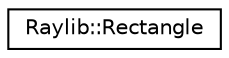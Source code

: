digraph "Graphical Class Hierarchy"
{
 // LATEX_PDF_SIZE
  edge [fontname="Helvetica",fontsize="10",labelfontname="Helvetica",labelfontsize="10"];
  node [fontname="Helvetica",fontsize="10",shape=record];
  rankdir="LR";
  Node0 [label="Raylib::Rectangle",height=0.2,width=0.4,color="black", fillcolor="white", style="filled",URL="$class_raylib_1_1_rectangle.html",tooltip=" "];
}
